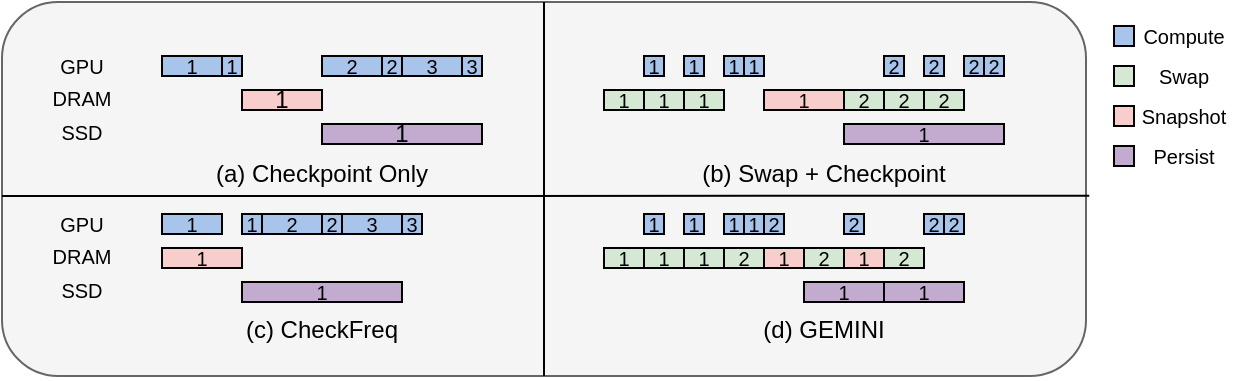 <mxfile version="24.6.4" type="github">
  <diagram name="第 1 页" id="YjYtX7tzhT0VxWiRHVgt">
    <mxGraphModel dx="835" dy="481" grid="1" gridSize="10" guides="1" tooltips="1" connect="1" arrows="1" fold="1" page="1" pageScale="1" pageWidth="827" pageHeight="1169" math="0" shadow="0">
      <root>
        <mxCell id="0" />
        <mxCell id="1" parent="0" />
        <mxCell id="GIBZmolz7YPmpbwPkjTp-1" value="" style="rounded=1;whiteSpace=wrap;html=1;fillColor=#f5f5f5;fontColor=#333333;strokeColor=#666666;" vertex="1" parent="1">
          <mxGeometry x="18" y="113" width="542" height="187" as="geometry" />
        </mxCell>
        <mxCell id="TYUrHjqnXfX_sGZVkUdi-1" value="&lt;p style=&quot;line-height: 100%;&quot;&gt;&lt;font style=&quot;font-size: 10px;&quot;&gt;1&lt;/font&gt;&lt;/p&gt;" style="whiteSpace=wrap;html=1;fillColor=#A9C4EB;" parent="1" vertex="1">
          <mxGeometry x="98" y="140" width="30" height="10" as="geometry" />
        </mxCell>
        <mxCell id="TYUrHjqnXfX_sGZVkUdi-2" value="1" style="whiteSpace=wrap;html=1;fillColor=#C3ABD0;" parent="1" vertex="1">
          <mxGeometry x="178" y="174" width="80" height="10" as="geometry" />
        </mxCell>
        <mxCell id="TYUrHjqnXfX_sGZVkUdi-4" value="1" style="whiteSpace=wrap;html=1;fillColor=#F8CECC;" parent="1" vertex="1">
          <mxGeometry x="138" y="157" width="40" height="10" as="geometry" />
        </mxCell>
        <mxCell id="TYUrHjqnXfX_sGZVkUdi-8" value="" style="whiteSpace=wrap;html=1;aspect=fixed;fillColor=#A9C4EB;" parent="1" vertex="1">
          <mxGeometry x="574" y="125" width="10" height="10" as="geometry" />
        </mxCell>
        <mxCell id="TYUrHjqnXfX_sGZVkUdi-9" value="" style="whiteSpace=wrap;html=1;aspect=fixed;fillColor=#F8CECC;" parent="1" vertex="1">
          <mxGeometry x="574" y="165" width="10" height="10" as="geometry" />
        </mxCell>
        <mxCell id="TYUrHjqnXfX_sGZVkUdi-10" value="" style="whiteSpace=wrap;html=1;aspect=fixed;fillColor=#D5E8D4;" parent="1" vertex="1">
          <mxGeometry x="574" y="145" width="10" height="10" as="geometry" />
        </mxCell>
        <mxCell id="TYUrHjqnXfX_sGZVkUdi-11" value="" style="whiteSpace=wrap;html=1;aspect=fixed;fillColor=#C3ABD0;" parent="1" vertex="1">
          <mxGeometry x="574" y="185" width="10" height="10" as="geometry" />
        </mxCell>
        <mxCell id="TYUrHjqnXfX_sGZVkUdi-12" value="&lt;font style=&quot;font-size: 10px;&quot;&gt;Compute&lt;/font&gt;" style="text;html=1;align=center;verticalAlign=middle;whiteSpace=wrap;rounded=0;" parent="1" vertex="1">
          <mxGeometry x="584" y="125" width="50" height="10" as="geometry" />
        </mxCell>
        <mxCell id="TYUrHjqnXfX_sGZVkUdi-13" value="&lt;font style=&quot;font-size: 10px;&quot;&gt;Swap&lt;/font&gt;" style="text;html=1;align=center;verticalAlign=middle;whiteSpace=wrap;rounded=0;" parent="1" vertex="1">
          <mxGeometry x="584" y="145" width="50" height="10" as="geometry" />
        </mxCell>
        <mxCell id="TYUrHjqnXfX_sGZVkUdi-14" value="&lt;span style=&quot;font-size: 10px;&quot;&gt;Snapshot&lt;/span&gt;" style="text;html=1;align=center;verticalAlign=middle;whiteSpace=wrap;rounded=0;" parent="1" vertex="1">
          <mxGeometry x="584" y="165" width="50" height="10" as="geometry" />
        </mxCell>
        <mxCell id="TYUrHjqnXfX_sGZVkUdi-15" value="&lt;font style=&quot;font-size: 10px;&quot;&gt;Persist&lt;/font&gt;" style="text;html=1;align=center;verticalAlign=middle;whiteSpace=wrap;rounded=0;" parent="1" vertex="1">
          <mxGeometry x="584" y="185" width="50" height="10" as="geometry" />
        </mxCell>
        <mxCell id="TYUrHjqnXfX_sGZVkUdi-16" value="&lt;p style=&quot;line-height: 100%;&quot;&gt;&lt;font style=&quot;font-size: 10px;&quot;&gt;1&lt;/font&gt;&lt;/p&gt;" style="whiteSpace=wrap;html=1;fillColor=#A9C4EB;" parent="1" vertex="1">
          <mxGeometry x="128" y="140" width="10" height="10" as="geometry" />
        </mxCell>
        <mxCell id="TYUrHjqnXfX_sGZVkUdi-17" value="&lt;p style=&quot;line-height: 100%;&quot;&gt;&lt;font style=&quot;font-size: 10px;&quot;&gt;2&lt;/font&gt;&lt;/p&gt;" style="whiteSpace=wrap;html=1;fillColor=#A9C4EB;" parent="1" vertex="1">
          <mxGeometry x="178" y="140" width="30" height="10" as="geometry" />
        </mxCell>
        <mxCell id="TYUrHjqnXfX_sGZVkUdi-18" value="&lt;p style=&quot;line-height: 100%;&quot;&gt;&lt;font style=&quot;font-size: 10px;&quot;&gt;2&lt;/font&gt;&lt;/p&gt;" style="whiteSpace=wrap;html=1;fillColor=#A9C4EB;" parent="1" vertex="1">
          <mxGeometry x="208" y="140" width="10" height="10" as="geometry" />
        </mxCell>
        <mxCell id="TYUrHjqnXfX_sGZVkUdi-40" value="&lt;p style=&quot;line-height: 100%;&quot;&gt;&lt;font style=&quot;font-size: 10px;&quot;&gt;3&lt;/font&gt;&lt;/p&gt;" style="whiteSpace=wrap;html=1;fillColor=#A9C4EB;" parent="1" vertex="1">
          <mxGeometry x="218" y="140" width="30" height="10" as="geometry" />
        </mxCell>
        <mxCell id="TYUrHjqnXfX_sGZVkUdi-41" value="&lt;p style=&quot;line-height: 100%;&quot;&gt;&lt;font style=&quot;font-size: 10px;&quot;&gt;3&lt;/font&gt;&lt;/p&gt;" style="whiteSpace=wrap;html=1;fillColor=#A9C4EB;" parent="1" vertex="1">
          <mxGeometry x="248" y="140" width="10" height="10" as="geometry" />
        </mxCell>
        <mxCell id="TYUrHjqnXfX_sGZVkUdi-56" value="(a) Checkpoint Only" style="text;html=1;align=center;verticalAlign=middle;whiteSpace=wrap;rounded=0;" parent="1" vertex="1">
          <mxGeometry x="113" y="184" width="130" height="30" as="geometry" />
        </mxCell>
        <mxCell id="TYUrHjqnXfX_sGZVkUdi-65" value="(b) Swap + Checkpoint" style="text;html=1;align=center;verticalAlign=middle;whiteSpace=wrap;rounded=0;" parent="1" vertex="1">
          <mxGeometry x="364" y="184" width="130" height="30" as="geometry" />
        </mxCell>
        <mxCell id="TYUrHjqnXfX_sGZVkUdi-71" value="&lt;font style=&quot;font-size: 10px;&quot;&gt;GPU&lt;/font&gt;" style="text;html=1;align=center;verticalAlign=middle;whiteSpace=wrap;rounded=0;" parent="1" vertex="1">
          <mxGeometry x="28" y="140" width="60" height="10" as="geometry" />
        </mxCell>
        <mxCell id="TYUrHjqnXfX_sGZVkUdi-72" value="&lt;font style=&quot;font-size: 10px;&quot;&gt;DRAM&lt;/font&gt;" style="text;html=1;align=center;verticalAlign=middle;whiteSpace=wrap;rounded=0;" parent="1" vertex="1">
          <mxGeometry x="28" y="155" width="60" height="11" as="geometry" />
        </mxCell>
        <mxCell id="TYUrHjqnXfX_sGZVkUdi-73" value="&lt;font style=&quot;font-size: 10px;&quot;&gt;SSD&lt;/font&gt;" style="text;html=1;align=center;verticalAlign=middle;whiteSpace=wrap;rounded=0;" parent="1" vertex="1">
          <mxGeometry x="28" y="173" width="60" height="9" as="geometry" />
        </mxCell>
        <mxCell id="TYUrHjqnXfX_sGZVkUdi-77" value="(c) CheckFreq" style="text;html=1;align=center;verticalAlign=middle;whiteSpace=wrap;rounded=0;" parent="1" vertex="1">
          <mxGeometry x="113" y="262" width="130" height="30" as="geometry" />
        </mxCell>
        <mxCell id="TYUrHjqnXfX_sGZVkUdi-78" value="(d) GEMINI" style="text;html=1;align=center;verticalAlign=middle;whiteSpace=wrap;rounded=0;" parent="1" vertex="1">
          <mxGeometry x="364" y="262" width="130" height="30" as="geometry" />
        </mxCell>
        <mxCell id="TYUrHjqnXfX_sGZVkUdi-81" value="&lt;font style=&quot;font-size: 10px;&quot;&gt;1&lt;/font&gt;" style="whiteSpace=wrap;html=1;fillColor=#F8CECC;fontSize=10;" parent="1" vertex="1">
          <mxGeometry x="399" y="236" width="20" height="10" as="geometry" />
        </mxCell>
        <mxCell id="TYUrHjqnXfX_sGZVkUdi-90" value="&lt;span style=&quot;font-size: 10px;&quot;&gt;1&lt;/span&gt;" style="whiteSpace=wrap;html=1;fillColor=#D5E8D4;fontSize=10;" parent="1" vertex="1">
          <mxGeometry x="319" y="236" width="20" height="10" as="geometry" />
        </mxCell>
        <mxCell id="TYUrHjqnXfX_sGZVkUdi-91" value="&lt;span style=&quot;font-size: 10px;&quot;&gt;1&lt;/span&gt;" style="whiteSpace=wrap;html=1;fillColor=#D5E8D4;fontSize=10;" parent="1" vertex="1">
          <mxGeometry x="339" y="236" width="20" height="10" as="geometry" />
        </mxCell>
        <mxCell id="TYUrHjqnXfX_sGZVkUdi-98" value="&lt;p style=&quot;line-height: 100%; font-size: 10px;&quot;&gt;&lt;font style=&quot;font-size: 10px;&quot;&gt;1&lt;/font&gt;&lt;/p&gt;" style="whiteSpace=wrap;html=1;fillColor=#A9C4EB;fontSize=10;" parent="1" vertex="1">
          <mxGeometry x="98" y="219" width="30" height="10" as="geometry" />
        </mxCell>
        <mxCell id="TYUrHjqnXfX_sGZVkUdi-99" value="1" style="whiteSpace=wrap;html=1;fillColor=#C3ABD0;fontSize=10;" parent="1" vertex="1">
          <mxGeometry x="138" y="253" width="80" height="10" as="geometry" />
        </mxCell>
        <mxCell id="TYUrHjqnXfX_sGZVkUdi-100" value="1" style="whiteSpace=wrap;html=1;fillColor=#F8CECC;fontSize=10;" parent="1" vertex="1">
          <mxGeometry x="98" y="236" width="40" height="10" as="geometry" />
        </mxCell>
        <mxCell id="TYUrHjqnXfX_sGZVkUdi-101" value="&lt;p style=&quot;line-height: 100%; font-size: 10px;&quot;&gt;&lt;font style=&quot;font-size: 10px;&quot;&gt;1&lt;/font&gt;&lt;/p&gt;" style="whiteSpace=wrap;html=1;fillColor=#A9C4EB;fontSize=10;" parent="1" vertex="1">
          <mxGeometry x="138" y="219" width="10" height="10" as="geometry" />
        </mxCell>
        <mxCell id="TYUrHjqnXfX_sGZVkUdi-102" value="&lt;p style=&quot;line-height: 100%; font-size: 10px;&quot;&gt;&lt;font style=&quot;font-size: 10px;&quot;&gt;2&lt;/font&gt;&lt;/p&gt;" style="whiteSpace=wrap;html=1;fillColor=#A9C4EB;fontSize=10;" parent="1" vertex="1">
          <mxGeometry x="148" y="219" width="30" height="10" as="geometry" />
        </mxCell>
        <mxCell id="TYUrHjqnXfX_sGZVkUdi-103" value="&lt;p style=&quot;line-height: 100%; font-size: 10px;&quot;&gt;&lt;font style=&quot;font-size: 10px;&quot;&gt;2&lt;/font&gt;&lt;/p&gt;" style="whiteSpace=wrap;html=1;fillColor=#A9C4EB;fontSize=10;" parent="1" vertex="1">
          <mxGeometry x="178" y="219" width="10" height="10" as="geometry" />
        </mxCell>
        <mxCell id="TYUrHjqnXfX_sGZVkUdi-104" value="&lt;p style=&quot;line-height: 100%; font-size: 10px;&quot;&gt;&lt;font style=&quot;font-size: 10px;&quot;&gt;3&lt;/font&gt;&lt;/p&gt;" style="whiteSpace=wrap;html=1;fillColor=#A9C4EB;fontSize=10;" parent="1" vertex="1">
          <mxGeometry x="188" y="219" width="30" height="10" as="geometry" />
        </mxCell>
        <mxCell id="TYUrHjqnXfX_sGZVkUdi-105" value="&lt;p style=&quot;line-height: 100%; font-size: 10px;&quot;&gt;&lt;font style=&quot;font-size: 10px;&quot;&gt;3&lt;/font&gt;&lt;/p&gt;" style="whiteSpace=wrap;html=1;fillColor=#A9C4EB;fontSize=10;" parent="1" vertex="1">
          <mxGeometry x="218" y="219" width="10" height="10" as="geometry" />
        </mxCell>
        <mxCell id="TYUrHjqnXfX_sGZVkUdi-110" value="&lt;p style=&quot;line-height: 100%; font-size: 10px;&quot;&gt;&lt;font style=&quot;font-size: 10px;&quot;&gt;1&lt;/font&gt;&lt;/p&gt;" style="whiteSpace=wrap;html=1;fillColor=#A9C4EB;fontSize=10;" parent="1" vertex="1">
          <mxGeometry x="339" y="140" width="10" height="10" as="geometry" />
        </mxCell>
        <mxCell id="TYUrHjqnXfX_sGZVkUdi-111" value="&lt;p style=&quot;line-height: 100%; font-size: 10px;&quot;&gt;&lt;font style=&quot;font-size: 10px;&quot;&gt;1&lt;/font&gt;&lt;/p&gt;" style="whiteSpace=wrap;html=1;fillColor=#A9C4EB;fontSize=10;" parent="1" vertex="1">
          <mxGeometry x="359" y="140" width="10" height="10" as="geometry" />
        </mxCell>
        <mxCell id="TYUrHjqnXfX_sGZVkUdi-112" value="&lt;p style=&quot;line-height: 100%; font-size: 10px;&quot;&gt;&lt;font style=&quot;font-size: 10px;&quot;&gt;1&lt;/font&gt;&lt;/p&gt;" style="whiteSpace=wrap;html=1;fillColor=#A9C4EB;fontSize=10;" parent="1" vertex="1">
          <mxGeometry x="379" y="140" width="10" height="10" as="geometry" />
        </mxCell>
        <mxCell id="TYUrHjqnXfX_sGZVkUdi-113" value="&lt;p style=&quot;line-height: 100%; font-size: 10px;&quot;&gt;&lt;font style=&quot;font-size: 10px;&quot;&gt;1&lt;/font&gt;&lt;/p&gt;" style="whiteSpace=wrap;html=1;fillColor=#A9C4EB;fontSize=10;" parent="1" vertex="1">
          <mxGeometry x="389" y="140" width="10" height="10" as="geometry" />
        </mxCell>
        <mxCell id="TYUrHjqnXfX_sGZVkUdi-122" value="&lt;p style=&quot;line-height: 100%; font-size: 10px;&quot;&gt;&lt;font style=&quot;font-size: 10px;&quot;&gt;1&lt;/font&gt;&lt;/p&gt;" style="whiteSpace=wrap;html=1;fillColor=#D5E8D4;fontSize=10;" parent="1" vertex="1">
          <mxGeometry x="319" y="157" width="20" height="10" as="geometry" />
        </mxCell>
        <mxCell id="TYUrHjqnXfX_sGZVkUdi-123" value="&lt;p style=&quot;line-height: 100%; font-size: 10px;&quot;&gt;&lt;font style=&quot;font-size: 10px;&quot;&gt;1&lt;/font&gt;&lt;/p&gt;" style="whiteSpace=wrap;html=1;fillColor=#D5E8D4;fontSize=10;" parent="1" vertex="1">
          <mxGeometry x="339" y="157" width="20" height="10" as="geometry" />
        </mxCell>
        <mxCell id="TYUrHjqnXfX_sGZVkUdi-124" value="&lt;p style=&quot;line-height: 100%; font-size: 10px;&quot;&gt;&lt;font style=&quot;font-size: 10px;&quot;&gt;1&lt;/font&gt;&lt;/p&gt;" style="whiteSpace=wrap;html=1;fillColor=#D5E8D4;fontSize=10;" parent="1" vertex="1">
          <mxGeometry x="359" y="157" width="20" height="10" as="geometry" />
        </mxCell>
        <mxCell id="TYUrHjqnXfX_sGZVkUdi-136" value="&lt;span style=&quot;font-size: 10px;&quot;&gt;1&lt;/span&gt;" style="whiteSpace=wrap;html=1;fillColor=#D5E8D4;fontSize=10;" parent="1" vertex="1">
          <mxGeometry x="359" y="236" width="20" height="10" as="geometry" />
        </mxCell>
        <mxCell id="TYUrHjqnXfX_sGZVkUdi-138" value="&lt;font style=&quot;font-size: 10px;&quot;&gt;1&lt;/font&gt;" style="whiteSpace=wrap;html=1;fillColor=#F8CECC;fontSize=10;" parent="1" vertex="1">
          <mxGeometry x="439" y="236" width="20" height="10" as="geometry" />
        </mxCell>
        <mxCell id="TYUrHjqnXfX_sGZVkUdi-140" value="&lt;p style=&quot;line-height: 100%; font-size: 10px;&quot;&gt;&lt;font style=&quot;font-size: 10px;&quot;&gt;1&lt;/font&gt;&lt;/p&gt;" style="whiteSpace=wrap;html=1;fillColor=#A9C4EB;fontSize=10;" parent="1" vertex="1">
          <mxGeometry x="339" y="219" width="10" height="10" as="geometry" />
        </mxCell>
        <mxCell id="TYUrHjqnXfX_sGZVkUdi-141" value="&lt;p style=&quot;line-height: 100%; font-size: 10px;&quot;&gt;&lt;font style=&quot;font-size: 10px;&quot;&gt;1&lt;/font&gt;&lt;/p&gt;" style="whiteSpace=wrap;html=1;fillColor=#A9C4EB;fontSize=10;" parent="1" vertex="1">
          <mxGeometry x="359" y="219" width="10" height="10" as="geometry" />
        </mxCell>
        <mxCell id="TYUrHjqnXfX_sGZVkUdi-142" value="&lt;p style=&quot;line-height: 100%; font-size: 10px;&quot;&gt;&lt;font style=&quot;font-size: 10px;&quot;&gt;1&lt;/font&gt;&lt;/p&gt;" style="whiteSpace=wrap;html=1;fillColor=#A9C4EB;fontSize=10;" parent="1" vertex="1">
          <mxGeometry x="379" y="219" width="10" height="10" as="geometry" />
        </mxCell>
        <mxCell id="TYUrHjqnXfX_sGZVkUdi-143" value="&lt;p style=&quot;line-height: 100%; font-size: 10px;&quot;&gt;&lt;font style=&quot;font-size: 10px;&quot;&gt;1&lt;/font&gt;&lt;/p&gt;" style="whiteSpace=wrap;html=1;fillColor=#A9C4EB;fontSize=10;" parent="1" vertex="1">
          <mxGeometry x="389" y="219" width="10" height="10" as="geometry" />
        </mxCell>
        <mxCell id="TYUrHjqnXfX_sGZVkUdi-144" value="1" style="whiteSpace=wrap;html=1;fillColor=#F8CECC;fontSize=10;" parent="1" vertex="1">
          <mxGeometry x="399" y="157" width="40" height="10" as="geometry" />
        </mxCell>
        <mxCell id="TYUrHjqnXfX_sGZVkUdi-156" value="1" style="whiteSpace=wrap;html=1;fillColor=#C3ABD0;fontSize=10;" parent="1" vertex="1">
          <mxGeometry x="419" y="253" width="40" height="10" as="geometry" />
        </mxCell>
        <mxCell id="TYUrHjqnXfX_sGZVkUdi-157" value="1" style="whiteSpace=wrap;html=1;fillColor=#C3ABD0;fontSize=10;" parent="1" vertex="1">
          <mxGeometry x="439" y="174" width="80" height="10" as="geometry" />
        </mxCell>
        <mxCell id="TYUrHjqnXfX_sGZVkUdi-158" value="1" style="whiteSpace=wrap;html=1;fillColor=#C3ABD0;fontSize=10;" parent="1" vertex="1">
          <mxGeometry x="459" y="253" width="40" height="10" as="geometry" />
        </mxCell>
        <mxCell id="TYUrHjqnXfX_sGZVkUdi-159" value="&lt;font style=&quot;font-size: 10px;&quot;&gt;GPU&lt;/font&gt;" style="text;html=1;align=center;verticalAlign=middle;whiteSpace=wrap;rounded=0;" parent="1" vertex="1">
          <mxGeometry x="28" y="219" width="60" height="10" as="geometry" />
        </mxCell>
        <mxCell id="TYUrHjqnXfX_sGZVkUdi-160" value="&lt;font style=&quot;font-size: 10px;&quot;&gt;DRAM&lt;/font&gt;" style="text;html=1;align=center;verticalAlign=middle;whiteSpace=wrap;rounded=0;" parent="1" vertex="1">
          <mxGeometry x="28" y="234" width="60" height="11" as="geometry" />
        </mxCell>
        <mxCell id="TYUrHjqnXfX_sGZVkUdi-161" value="&lt;font style=&quot;font-size: 10px;&quot;&gt;SSD&lt;/font&gt;" style="text;html=1;align=center;verticalAlign=middle;whiteSpace=wrap;rounded=0;" parent="1" vertex="1">
          <mxGeometry x="28" y="252" width="60" height="9" as="geometry" />
        </mxCell>
        <mxCell id="TYUrHjqnXfX_sGZVkUdi-162" value="&lt;p style=&quot;line-height: 100%; font-size: 10px;&quot;&gt;&lt;font style=&quot;font-size: 10px;&quot;&gt;2&lt;/font&gt;&lt;/p&gt;" style="whiteSpace=wrap;html=1;fillColor=#A9C4EB;fontSize=10;" parent="1" vertex="1">
          <mxGeometry x="459" y="140" width="10" height="10" as="geometry" />
        </mxCell>
        <mxCell id="TYUrHjqnXfX_sGZVkUdi-163" value="&lt;p style=&quot;line-height: 100%; font-size: 10px;&quot;&gt;&lt;font style=&quot;font-size: 10px;&quot;&gt;2&lt;/font&gt;&lt;/p&gt;" style="whiteSpace=wrap;html=1;fillColor=#A9C4EB;fontSize=10;" parent="1" vertex="1">
          <mxGeometry x="479" y="140" width="10" height="10" as="geometry" />
        </mxCell>
        <mxCell id="TYUrHjqnXfX_sGZVkUdi-164" value="&lt;p style=&quot;line-height: 100%; font-size: 10px;&quot;&gt;&lt;font style=&quot;font-size: 10px;&quot;&gt;2&lt;/font&gt;&lt;/p&gt;" style="whiteSpace=wrap;html=1;fillColor=#A9C4EB;fontSize=10;" parent="1" vertex="1">
          <mxGeometry x="499" y="140" width="10" height="10" as="geometry" />
        </mxCell>
        <mxCell id="TYUrHjqnXfX_sGZVkUdi-165" value="&lt;p style=&quot;line-height: 100%; font-size: 10px;&quot;&gt;&lt;font style=&quot;font-size: 10px;&quot;&gt;2&lt;/font&gt;&lt;/p&gt;" style="whiteSpace=wrap;html=1;fillColor=#A9C4EB;fontSize=10;" parent="1" vertex="1">
          <mxGeometry x="509" y="140" width="10" height="10" as="geometry" />
        </mxCell>
        <mxCell id="TYUrHjqnXfX_sGZVkUdi-166" value="&lt;p style=&quot;line-height: 100%; font-size: 10px;&quot;&gt;&lt;font style=&quot;font-size: 10px;&quot;&gt;2&lt;/font&gt;&lt;/p&gt;" style="whiteSpace=wrap;html=1;fillColor=#D5E8D4;fontSize=10;" parent="1" vertex="1">
          <mxGeometry x="439" y="157" width="20" height="10" as="geometry" />
        </mxCell>
        <mxCell id="TYUrHjqnXfX_sGZVkUdi-167" value="2" style="whiteSpace=wrap;html=1;fillColor=#D5E8D4;fontSize=10;" parent="1" vertex="1">
          <mxGeometry x="459" y="157" width="20" height="10" as="geometry" />
        </mxCell>
        <mxCell id="TYUrHjqnXfX_sGZVkUdi-168" value="&lt;p style=&quot;line-height: 100%; font-size: 10px;&quot;&gt;&lt;font style=&quot;font-size: 10px;&quot;&gt;2&lt;/font&gt;&lt;/p&gt;" style="whiteSpace=wrap;html=1;fillColor=#D5E8D4;fontSize=10;" parent="1" vertex="1">
          <mxGeometry x="479" y="157" width="20" height="10" as="geometry" />
        </mxCell>
        <mxCell id="TYUrHjqnXfX_sGZVkUdi-170" value="&lt;span style=&quot;font-size: 10px;&quot;&gt;2&lt;/span&gt;" style="whiteSpace=wrap;html=1;fillColor=#D5E8D4;fontSize=10;" parent="1" vertex="1">
          <mxGeometry x="379" y="236" width="20" height="10" as="geometry" />
        </mxCell>
        <mxCell id="TYUrHjqnXfX_sGZVkUdi-171" value="&lt;span style=&quot;font-size: 10px;&quot;&gt;2&lt;/span&gt;" style="whiteSpace=wrap;html=1;fillColor=#D5E8D4;fontSize=10;" parent="1" vertex="1">
          <mxGeometry x="419" y="236" width="20" height="10" as="geometry" />
        </mxCell>
        <mxCell id="TYUrHjqnXfX_sGZVkUdi-172" value="&lt;span style=&quot;font-size: 10px;&quot;&gt;2&lt;/span&gt;" style="whiteSpace=wrap;html=1;fillColor=#D5E8D4;fontSize=10;" parent="1" vertex="1">
          <mxGeometry x="459" y="236" width="20" height="10" as="geometry" />
        </mxCell>
        <mxCell id="TYUrHjqnXfX_sGZVkUdi-174" value="&lt;p style=&quot;line-height: 100%; font-size: 10px;&quot;&gt;&lt;font style=&quot;font-size: 10px;&quot;&gt;2&lt;/font&gt;&lt;/p&gt;" style="whiteSpace=wrap;html=1;fillColor=#A9C4EB;fontSize=10;" parent="1" vertex="1">
          <mxGeometry x="399" y="219" width="10" height="10" as="geometry" />
        </mxCell>
        <mxCell id="TYUrHjqnXfX_sGZVkUdi-175" value="&lt;p style=&quot;line-height: 100%; font-size: 10px;&quot;&gt;&lt;font style=&quot;font-size: 10px;&quot;&gt;2&lt;/font&gt;&lt;/p&gt;" style="whiteSpace=wrap;html=1;fillColor=#A9C4EB;fontSize=10;" parent="1" vertex="1">
          <mxGeometry x="439" y="219" width="10" height="10" as="geometry" />
        </mxCell>
        <mxCell id="TYUrHjqnXfX_sGZVkUdi-176" value="&lt;p style=&quot;line-height: 100%; font-size: 10px;&quot;&gt;&lt;font style=&quot;font-size: 10px;&quot;&gt;2&lt;/font&gt;&lt;/p&gt;" style="whiteSpace=wrap;html=1;fillColor=#A9C4EB;fontSize=10;" parent="1" vertex="1">
          <mxGeometry x="479" y="219" width="10" height="10" as="geometry" />
        </mxCell>
        <mxCell id="TYUrHjqnXfX_sGZVkUdi-177" value="&lt;p style=&quot;line-height: 100%; font-size: 10px;&quot;&gt;&lt;font style=&quot;font-size: 10px;&quot;&gt;2&lt;/font&gt;&lt;/p&gt;" style="whiteSpace=wrap;html=1;fillColor=#A9C4EB;fontSize=10;" parent="1" vertex="1">
          <mxGeometry x="489" y="219" width="10" height="10" as="geometry" />
        </mxCell>
        <mxCell id="GIBZmolz7YPmpbwPkjTp-3" value="" style="endArrow=none;html=1;rounded=0;entryX=1.003;entryY=0.518;entryDx=0;entryDy=0;entryPerimeter=0;exitX=0;exitY=0.519;exitDx=0;exitDy=0;exitPerimeter=0;" edge="1" parent="1" source="GIBZmolz7YPmpbwPkjTp-1" target="GIBZmolz7YPmpbwPkjTp-1">
          <mxGeometry width="50" height="50" relative="1" as="geometry">
            <mxPoint x="20" y="210" as="sourcePoint" />
            <mxPoint x="70" y="160" as="targetPoint" />
          </mxGeometry>
        </mxCell>
        <mxCell id="GIBZmolz7YPmpbwPkjTp-4" value="" style="endArrow=none;html=1;rounded=0;entryX=0.5;entryY=0;entryDx=0;entryDy=0;exitX=0.5;exitY=1;exitDx=0;exitDy=0;" edge="1" parent="1" source="GIBZmolz7YPmpbwPkjTp-1" target="GIBZmolz7YPmpbwPkjTp-1">
          <mxGeometry width="50" height="50" relative="1" as="geometry">
            <mxPoint x="294" y="300" as="sourcePoint" />
            <mxPoint x="320" y="50" as="targetPoint" />
          </mxGeometry>
        </mxCell>
      </root>
    </mxGraphModel>
  </diagram>
</mxfile>
